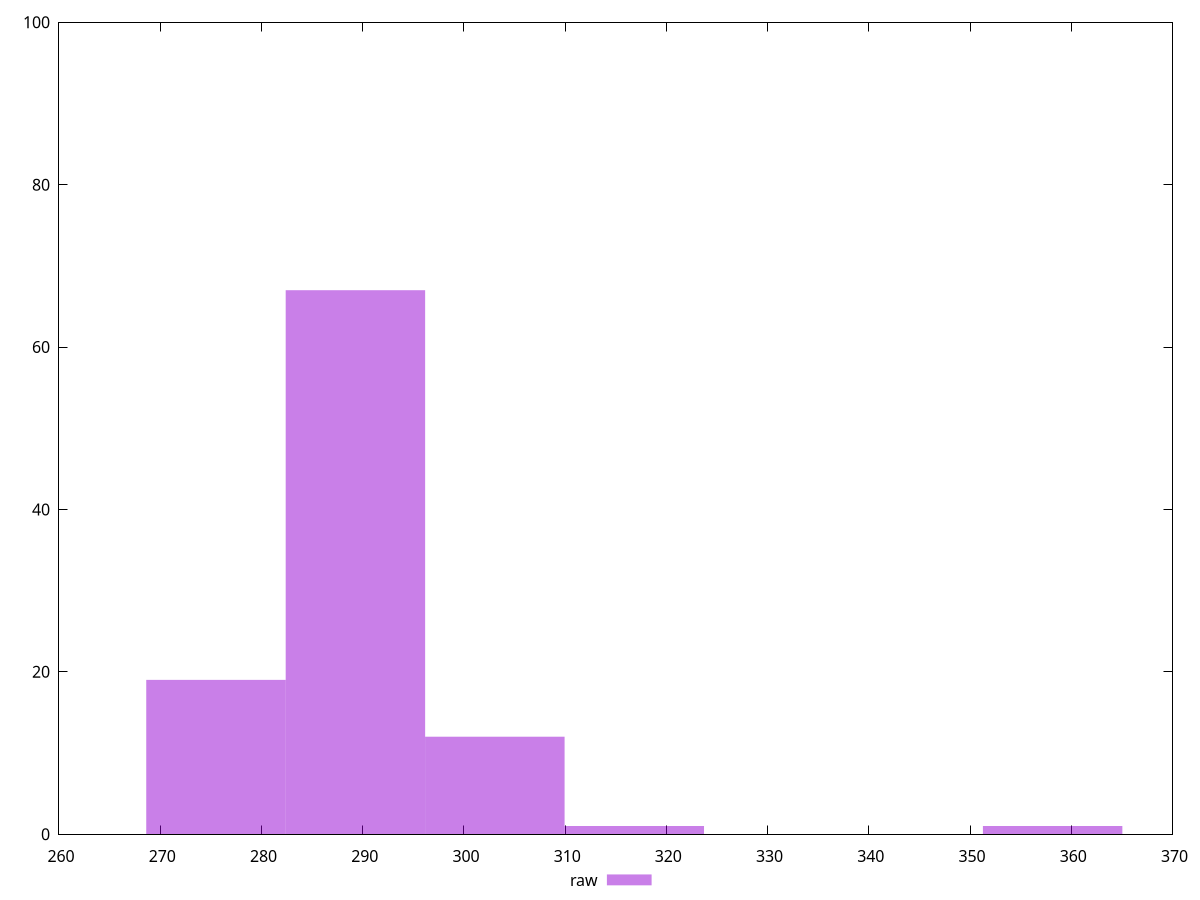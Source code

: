 reset
set terminal svg size 640, 490 enhanced background rgb 'white'
set output "report_00007_2020-12-11T15:55:29.892Z/max-potential-fid/samples/pages/raw/histogram.svg"

$raw <<EOF
358.158554956594 1
289.2819097726336 67
275.5065807358415 19
303.05723880942566 12
316.8325678462177 1
EOF

set key outside below
set boxwidth 13.775329036792076
set yrange [0:100]
set style fill transparent solid 0.5 noborder

plot \
  $raw title "raw" with boxes, \


reset